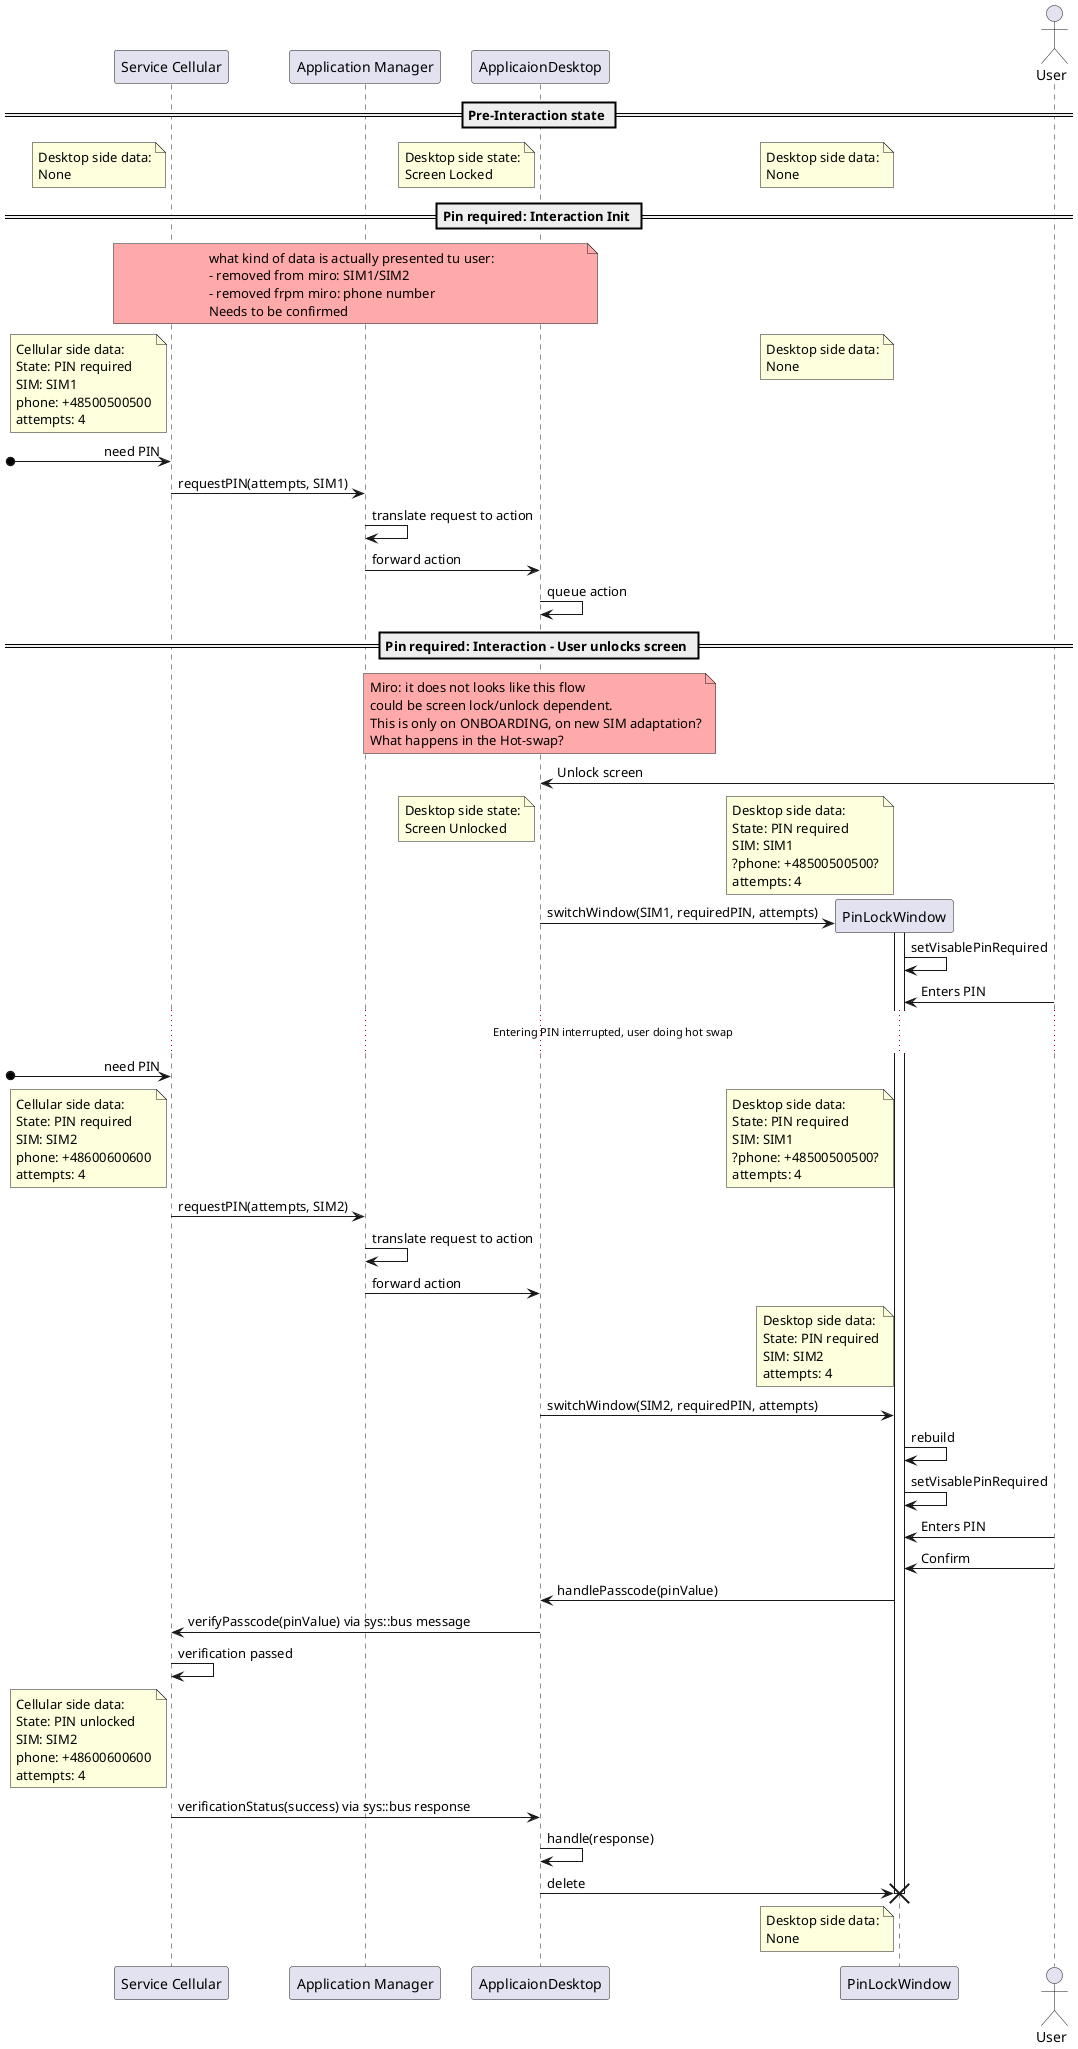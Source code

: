 @startuml

participant "Service Cellular" as srvclr
participant "Application Manager" as appmgr
participant "ApplicaionDesktop" as appdsktp
participant "PinLockWindow" as pinwin
actor User

    == Pre-Interaction state ==
!pragma teoz true
note left of srvclr
    Desktop side data:
    None
end note
/ note left of pinwin
    Desktop side data:
    None
end note
/ note left of appdsktp
    Desktop side state:
    Screen Locked
end note


    == Pin required: Interaction Init ==
note over srvclr, appdsktp #FFAAAA
    what kind of data is actually presented tu user:
    - removed from miro: SIM1/SIM2
    - removed frpm miro: phone number
    Needs to be confirmed
end note

note left of srvclr
    Cellular side data:
    State: PIN required
    SIM: SIM1
    phone: +48500500500
    attempts: 4
end note
/ note left of pinwin
    Desktop side data:
    None
end note

[o->srvclr : need PIN

srvclr -> appmgr : requestPIN(attempts, SIM1)
    appmgr -> appmgr : translate request to action
    appmgr -> appdsktp : forward action
        appdsktp -> appdsktp : queue action


    == Pin required: Interaction - User unlocks screen ==
note over appdsktp #FFAAAA
    Miro: it does not looks like this flow
    could be screen lock/unlock dependent.
    This is only on ONBOARDING, on new SIM adaptation?
    What happens in the Hot-swap?
end note

        appdsktp <- User : Unlock screen
note left of pinwin
    Desktop side data:
    State: PIN required
    SIM: SIM1
    ?phone: +48500500500?
    attempts: 4
end note
/ note left of appdsktp
    Desktop side state:
    Screen Unlocked
end note
        appdsktp -> pinwin ** : switchWindow(SIM1, requiredPIN, attempts)
            activate pinwin
            pinwin -> pinwin : setVisablePinRequired

            pinwin <- User : Enters PIN
            ... Entering PIN interrupted, user doing hot swap ...

[o->srvclr : need PIN

note left of srvclr
    Cellular side data:
    State: PIN required
    SIM: SIM2
    phone: +48600600600
    attempts: 4
end note
/ note left of pinwin
    Desktop side data:
    State: PIN required
    SIM: SIM1
    ?phone: +48500500500?
    attempts: 4
end note

srvclr -> appmgr : requestPIN(attempts, SIM2)
    appmgr -> appmgr : translate request to action
    appmgr -> appdsktp : forward action
note left of pinwin
    Desktop side data:
    State: PIN required
    SIM: SIM2
    attempts: 4
end note
        appdsktp -> pinwin : switchWindow(SIM2, requiredPIN, attempts)
            pinwin -> pinwin : rebuild
            pinwin -> pinwin : setVisablePinRequired
            pinwin <- User : Enters PIN
            pinwin <- User : Confirm
        appdsktp <- pinwin : handlePasscode(pinValue)
srvclr <- appdsktp : verifyPasscode(pinValue) via sys::bus message
srvclr -> srvclr : verification passed
note left of srvclr
    Cellular side data:
    State: PIN unlocked
    SIM: SIM2
    phone: +48600600600
    attempts: 4
end note
srvclr -> appdsktp : verificationStatus(success) via sys::bus response
        appdsktp -> appdsktp : handle(response)
        appdsktp -> pinwin !! : delete
note left of pinwin
    Desktop side data:
    None
end note

@enduml
